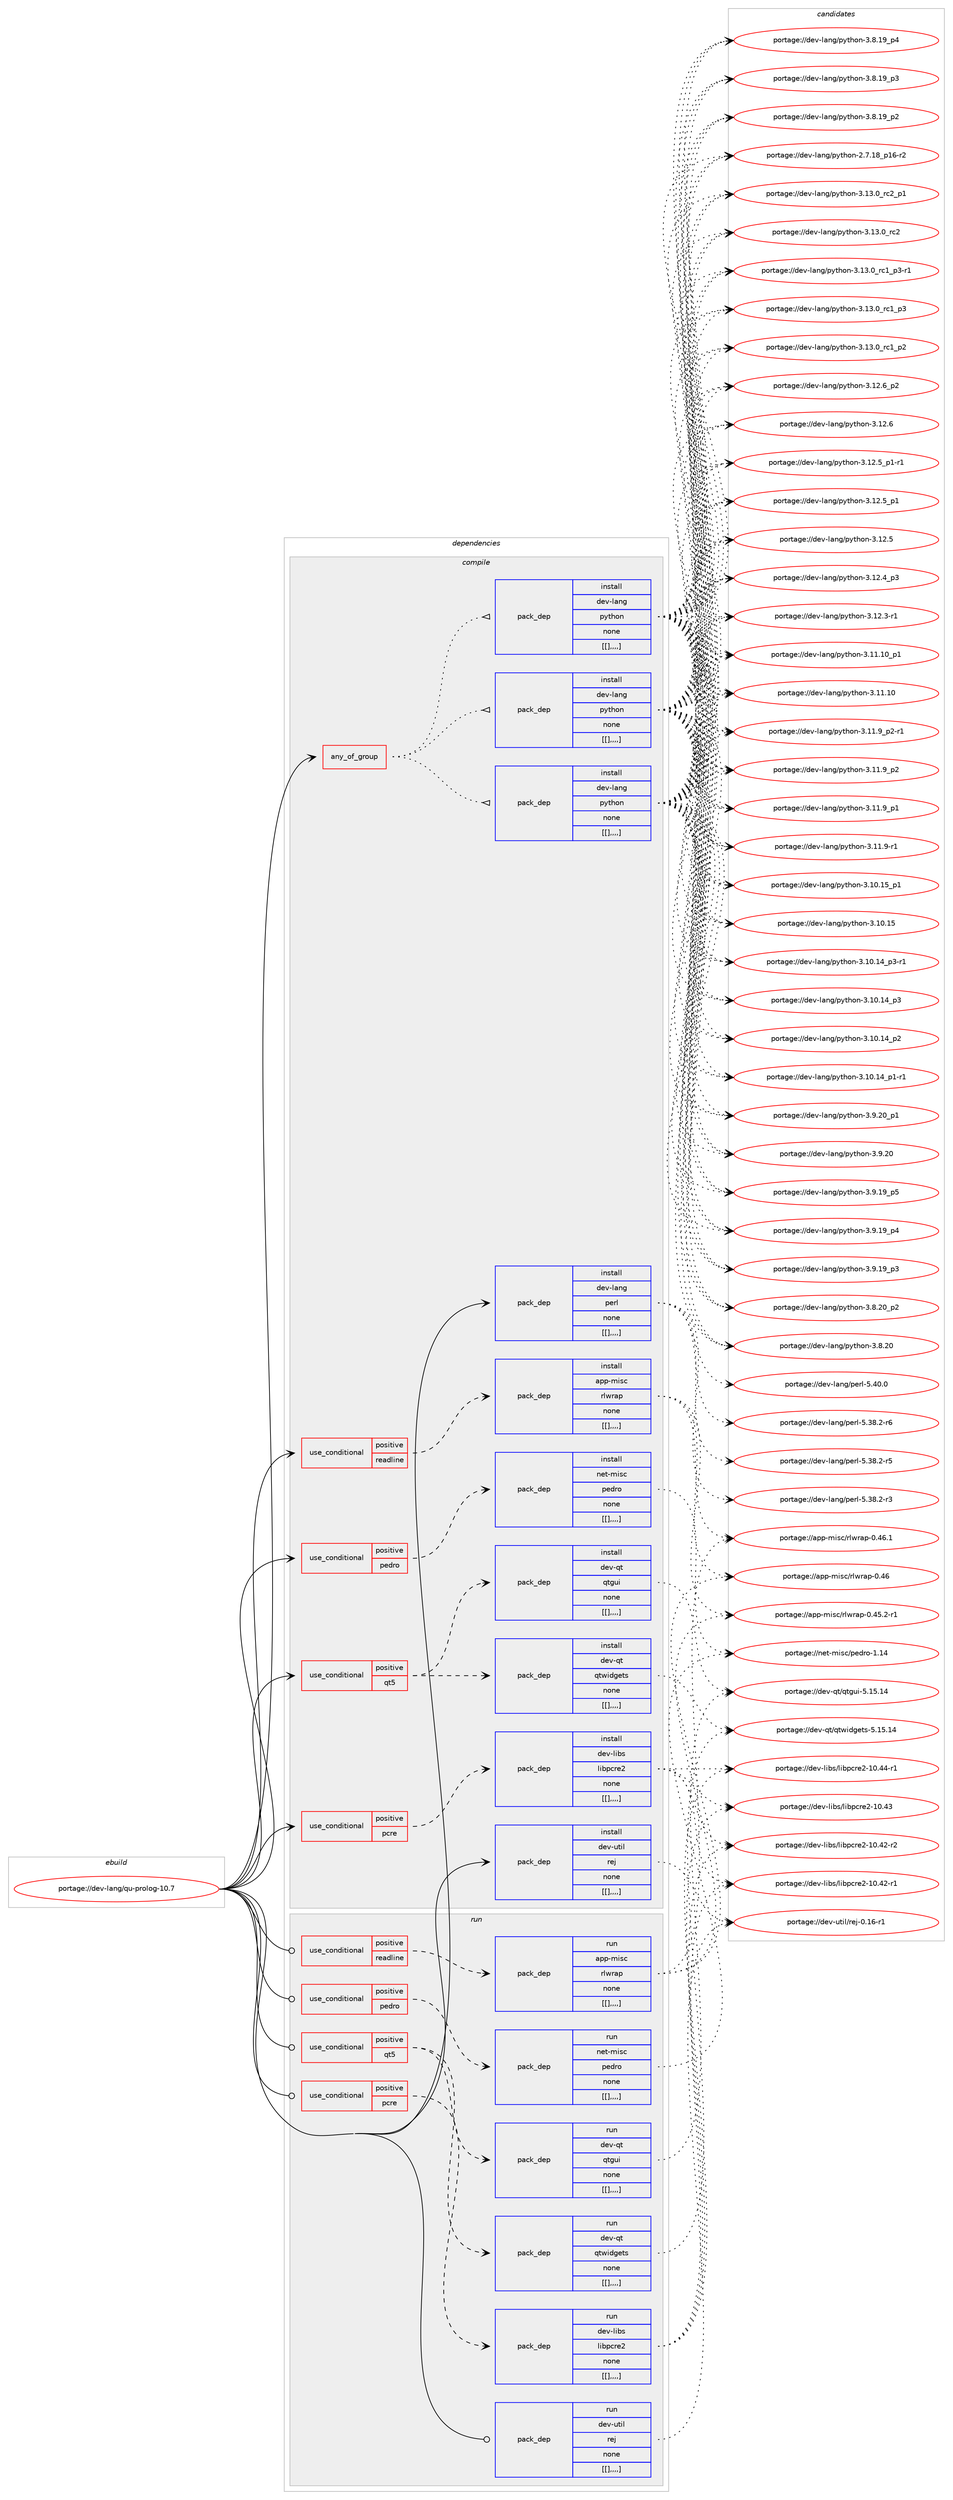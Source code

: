 digraph prolog {

# *************
# Graph options
# *************

newrank=true;
concentrate=true;
compound=true;
graph [rankdir=LR,fontname=Helvetica,fontsize=10,ranksep=1.5];#, ranksep=2.5, nodesep=0.2];
edge  [arrowhead=vee];
node  [fontname=Helvetica,fontsize=10];

# **********
# The ebuild
# **********

subgraph cluster_leftcol {
color=gray;
label=<<i>ebuild</i>>;
id [label="portage://dev-lang/qu-prolog-10.7", color=red, width=4, href="../dev-lang/qu-prolog-10.7.svg"];
}

# ****************
# The dependencies
# ****************

subgraph cluster_midcol {
color=gray;
label=<<i>dependencies</i>>;
subgraph cluster_compile {
fillcolor="#eeeeee";
style=filled;
label=<<i>compile</i>>;
subgraph any952 {
dependency103960 [label=<<TABLE BORDER="0" CELLBORDER="1" CELLSPACING="0" CELLPADDING="4"><TR><TD CELLPADDING="10">any_of_group</TD></TR></TABLE>>, shape=none, color=red];subgraph pack77817 {
dependency103961 [label=<<TABLE BORDER="0" CELLBORDER="1" CELLSPACING="0" CELLPADDING="4" WIDTH="220"><TR><TD ROWSPAN="6" CELLPADDING="30">pack_dep</TD></TR><TR><TD WIDTH="110">install</TD></TR><TR><TD>dev-lang</TD></TR><TR><TD>python</TD></TR><TR><TD>none</TD></TR><TR><TD>[[],,,,]</TD></TR></TABLE>>, shape=none, color=blue];
}
dependency103960:e -> dependency103961:w [weight=20,style="dotted",arrowhead="oinv"];
subgraph pack77818 {
dependency103962 [label=<<TABLE BORDER="0" CELLBORDER="1" CELLSPACING="0" CELLPADDING="4" WIDTH="220"><TR><TD ROWSPAN="6" CELLPADDING="30">pack_dep</TD></TR><TR><TD WIDTH="110">install</TD></TR><TR><TD>dev-lang</TD></TR><TR><TD>python</TD></TR><TR><TD>none</TD></TR><TR><TD>[[],,,,]</TD></TR></TABLE>>, shape=none, color=blue];
}
dependency103960:e -> dependency103962:w [weight=20,style="dotted",arrowhead="oinv"];
subgraph pack77819 {
dependency103963 [label=<<TABLE BORDER="0" CELLBORDER="1" CELLSPACING="0" CELLPADDING="4" WIDTH="220"><TR><TD ROWSPAN="6" CELLPADDING="30">pack_dep</TD></TR><TR><TD WIDTH="110">install</TD></TR><TR><TD>dev-lang</TD></TR><TR><TD>python</TD></TR><TR><TD>none</TD></TR><TR><TD>[[],,,,]</TD></TR></TABLE>>, shape=none, color=blue];
}
dependency103960:e -> dependency103963:w [weight=20,style="dotted",arrowhead="oinv"];
}
id:e -> dependency103960:w [weight=20,style="solid",arrowhead="vee"];
subgraph cond25065 {
dependency103964 [label=<<TABLE BORDER="0" CELLBORDER="1" CELLSPACING="0" CELLPADDING="4"><TR><TD ROWSPAN="3" CELLPADDING="10">use_conditional</TD></TR><TR><TD>positive</TD></TR><TR><TD>pcre</TD></TR></TABLE>>, shape=none, color=red];
subgraph pack77820 {
dependency103965 [label=<<TABLE BORDER="0" CELLBORDER="1" CELLSPACING="0" CELLPADDING="4" WIDTH="220"><TR><TD ROWSPAN="6" CELLPADDING="30">pack_dep</TD></TR><TR><TD WIDTH="110">install</TD></TR><TR><TD>dev-libs</TD></TR><TR><TD>libpcre2</TD></TR><TR><TD>none</TD></TR><TR><TD>[[],,,,]</TD></TR></TABLE>>, shape=none, color=blue];
}
dependency103964:e -> dependency103965:w [weight=20,style="dashed",arrowhead="vee"];
}
id:e -> dependency103964:w [weight=20,style="solid",arrowhead="vee"];
subgraph cond25066 {
dependency103966 [label=<<TABLE BORDER="0" CELLBORDER="1" CELLSPACING="0" CELLPADDING="4"><TR><TD ROWSPAN="3" CELLPADDING="10">use_conditional</TD></TR><TR><TD>positive</TD></TR><TR><TD>pedro</TD></TR></TABLE>>, shape=none, color=red];
subgraph pack77821 {
dependency103967 [label=<<TABLE BORDER="0" CELLBORDER="1" CELLSPACING="0" CELLPADDING="4" WIDTH="220"><TR><TD ROWSPAN="6" CELLPADDING="30">pack_dep</TD></TR><TR><TD WIDTH="110">install</TD></TR><TR><TD>net-misc</TD></TR><TR><TD>pedro</TD></TR><TR><TD>none</TD></TR><TR><TD>[[],,,,]</TD></TR></TABLE>>, shape=none, color=blue];
}
dependency103966:e -> dependency103967:w [weight=20,style="dashed",arrowhead="vee"];
}
id:e -> dependency103966:w [weight=20,style="solid",arrowhead="vee"];
subgraph cond25067 {
dependency103968 [label=<<TABLE BORDER="0" CELLBORDER="1" CELLSPACING="0" CELLPADDING="4"><TR><TD ROWSPAN="3" CELLPADDING="10">use_conditional</TD></TR><TR><TD>positive</TD></TR><TR><TD>qt5</TD></TR></TABLE>>, shape=none, color=red];
subgraph pack77822 {
dependency103969 [label=<<TABLE BORDER="0" CELLBORDER="1" CELLSPACING="0" CELLPADDING="4" WIDTH="220"><TR><TD ROWSPAN="6" CELLPADDING="30">pack_dep</TD></TR><TR><TD WIDTH="110">install</TD></TR><TR><TD>dev-qt</TD></TR><TR><TD>qtwidgets</TD></TR><TR><TD>none</TD></TR><TR><TD>[[],,,,]</TD></TR></TABLE>>, shape=none, color=blue];
}
dependency103968:e -> dependency103969:w [weight=20,style="dashed",arrowhead="vee"];
subgraph pack77823 {
dependency103970 [label=<<TABLE BORDER="0" CELLBORDER="1" CELLSPACING="0" CELLPADDING="4" WIDTH="220"><TR><TD ROWSPAN="6" CELLPADDING="30">pack_dep</TD></TR><TR><TD WIDTH="110">install</TD></TR><TR><TD>dev-qt</TD></TR><TR><TD>qtgui</TD></TR><TR><TD>none</TD></TR><TR><TD>[[],,,,]</TD></TR></TABLE>>, shape=none, color=blue];
}
dependency103968:e -> dependency103970:w [weight=20,style="dashed",arrowhead="vee"];
}
id:e -> dependency103968:w [weight=20,style="solid",arrowhead="vee"];
subgraph cond25068 {
dependency103971 [label=<<TABLE BORDER="0" CELLBORDER="1" CELLSPACING="0" CELLPADDING="4"><TR><TD ROWSPAN="3" CELLPADDING="10">use_conditional</TD></TR><TR><TD>positive</TD></TR><TR><TD>readline</TD></TR></TABLE>>, shape=none, color=red];
subgraph pack77824 {
dependency103972 [label=<<TABLE BORDER="0" CELLBORDER="1" CELLSPACING="0" CELLPADDING="4" WIDTH="220"><TR><TD ROWSPAN="6" CELLPADDING="30">pack_dep</TD></TR><TR><TD WIDTH="110">install</TD></TR><TR><TD>app-misc</TD></TR><TR><TD>rlwrap</TD></TR><TR><TD>none</TD></TR><TR><TD>[[],,,,]</TD></TR></TABLE>>, shape=none, color=blue];
}
dependency103971:e -> dependency103972:w [weight=20,style="dashed",arrowhead="vee"];
}
id:e -> dependency103971:w [weight=20,style="solid",arrowhead="vee"];
subgraph pack77825 {
dependency103973 [label=<<TABLE BORDER="0" CELLBORDER="1" CELLSPACING="0" CELLPADDING="4" WIDTH="220"><TR><TD ROWSPAN="6" CELLPADDING="30">pack_dep</TD></TR><TR><TD WIDTH="110">install</TD></TR><TR><TD>dev-lang</TD></TR><TR><TD>perl</TD></TR><TR><TD>none</TD></TR><TR><TD>[[],,,,]</TD></TR></TABLE>>, shape=none, color=blue];
}
id:e -> dependency103973:w [weight=20,style="solid",arrowhead="vee"];
subgraph pack77826 {
dependency103974 [label=<<TABLE BORDER="0" CELLBORDER="1" CELLSPACING="0" CELLPADDING="4" WIDTH="220"><TR><TD ROWSPAN="6" CELLPADDING="30">pack_dep</TD></TR><TR><TD WIDTH="110">install</TD></TR><TR><TD>dev-util</TD></TR><TR><TD>rej</TD></TR><TR><TD>none</TD></TR><TR><TD>[[],,,,]</TD></TR></TABLE>>, shape=none, color=blue];
}
id:e -> dependency103974:w [weight=20,style="solid",arrowhead="vee"];
}
subgraph cluster_compileandrun {
fillcolor="#eeeeee";
style=filled;
label=<<i>compile and run</i>>;
}
subgraph cluster_run {
fillcolor="#eeeeee";
style=filled;
label=<<i>run</i>>;
subgraph cond25069 {
dependency103975 [label=<<TABLE BORDER="0" CELLBORDER="1" CELLSPACING="0" CELLPADDING="4"><TR><TD ROWSPAN="3" CELLPADDING="10">use_conditional</TD></TR><TR><TD>positive</TD></TR><TR><TD>pcre</TD></TR></TABLE>>, shape=none, color=red];
subgraph pack77827 {
dependency103976 [label=<<TABLE BORDER="0" CELLBORDER="1" CELLSPACING="0" CELLPADDING="4" WIDTH="220"><TR><TD ROWSPAN="6" CELLPADDING="30">pack_dep</TD></TR><TR><TD WIDTH="110">run</TD></TR><TR><TD>dev-libs</TD></TR><TR><TD>libpcre2</TD></TR><TR><TD>none</TD></TR><TR><TD>[[],,,,]</TD></TR></TABLE>>, shape=none, color=blue];
}
dependency103975:e -> dependency103976:w [weight=20,style="dashed",arrowhead="vee"];
}
id:e -> dependency103975:w [weight=20,style="solid",arrowhead="odot"];
subgraph cond25070 {
dependency103977 [label=<<TABLE BORDER="0" CELLBORDER="1" CELLSPACING="0" CELLPADDING="4"><TR><TD ROWSPAN="3" CELLPADDING="10">use_conditional</TD></TR><TR><TD>positive</TD></TR><TR><TD>pedro</TD></TR></TABLE>>, shape=none, color=red];
subgraph pack77828 {
dependency103978 [label=<<TABLE BORDER="0" CELLBORDER="1" CELLSPACING="0" CELLPADDING="4" WIDTH="220"><TR><TD ROWSPAN="6" CELLPADDING="30">pack_dep</TD></TR><TR><TD WIDTH="110">run</TD></TR><TR><TD>net-misc</TD></TR><TR><TD>pedro</TD></TR><TR><TD>none</TD></TR><TR><TD>[[],,,,]</TD></TR></TABLE>>, shape=none, color=blue];
}
dependency103977:e -> dependency103978:w [weight=20,style="dashed",arrowhead="vee"];
}
id:e -> dependency103977:w [weight=20,style="solid",arrowhead="odot"];
subgraph cond25071 {
dependency103979 [label=<<TABLE BORDER="0" CELLBORDER="1" CELLSPACING="0" CELLPADDING="4"><TR><TD ROWSPAN="3" CELLPADDING="10">use_conditional</TD></TR><TR><TD>positive</TD></TR><TR><TD>qt5</TD></TR></TABLE>>, shape=none, color=red];
subgraph pack77829 {
dependency103980 [label=<<TABLE BORDER="0" CELLBORDER="1" CELLSPACING="0" CELLPADDING="4" WIDTH="220"><TR><TD ROWSPAN="6" CELLPADDING="30">pack_dep</TD></TR><TR><TD WIDTH="110">run</TD></TR><TR><TD>dev-qt</TD></TR><TR><TD>qtwidgets</TD></TR><TR><TD>none</TD></TR><TR><TD>[[],,,,]</TD></TR></TABLE>>, shape=none, color=blue];
}
dependency103979:e -> dependency103980:w [weight=20,style="dashed",arrowhead="vee"];
subgraph pack77830 {
dependency103981 [label=<<TABLE BORDER="0" CELLBORDER="1" CELLSPACING="0" CELLPADDING="4" WIDTH="220"><TR><TD ROWSPAN="6" CELLPADDING="30">pack_dep</TD></TR><TR><TD WIDTH="110">run</TD></TR><TR><TD>dev-qt</TD></TR><TR><TD>qtgui</TD></TR><TR><TD>none</TD></TR><TR><TD>[[],,,,]</TD></TR></TABLE>>, shape=none, color=blue];
}
dependency103979:e -> dependency103981:w [weight=20,style="dashed",arrowhead="vee"];
}
id:e -> dependency103979:w [weight=20,style="solid",arrowhead="odot"];
subgraph cond25072 {
dependency103982 [label=<<TABLE BORDER="0" CELLBORDER="1" CELLSPACING="0" CELLPADDING="4"><TR><TD ROWSPAN="3" CELLPADDING="10">use_conditional</TD></TR><TR><TD>positive</TD></TR><TR><TD>readline</TD></TR></TABLE>>, shape=none, color=red];
subgraph pack77831 {
dependency103983 [label=<<TABLE BORDER="0" CELLBORDER="1" CELLSPACING="0" CELLPADDING="4" WIDTH="220"><TR><TD ROWSPAN="6" CELLPADDING="30">pack_dep</TD></TR><TR><TD WIDTH="110">run</TD></TR><TR><TD>app-misc</TD></TR><TR><TD>rlwrap</TD></TR><TR><TD>none</TD></TR><TR><TD>[[],,,,]</TD></TR></TABLE>>, shape=none, color=blue];
}
dependency103982:e -> dependency103983:w [weight=20,style="dashed",arrowhead="vee"];
}
id:e -> dependency103982:w [weight=20,style="solid",arrowhead="odot"];
subgraph pack77832 {
dependency103984 [label=<<TABLE BORDER="0" CELLBORDER="1" CELLSPACING="0" CELLPADDING="4" WIDTH="220"><TR><TD ROWSPAN="6" CELLPADDING="30">pack_dep</TD></TR><TR><TD WIDTH="110">run</TD></TR><TR><TD>dev-util</TD></TR><TR><TD>rej</TD></TR><TR><TD>none</TD></TR><TR><TD>[[],,,,]</TD></TR></TABLE>>, shape=none, color=blue];
}
id:e -> dependency103984:w [weight=20,style="solid",arrowhead="odot"];
}
}

# **************
# The candidates
# **************

subgraph cluster_choices {
rank=same;
color=gray;
label=<<i>candidates</i>>;

subgraph choice77817 {
color=black;
nodesep=1;
choice100101118451089711010347112121116104111110455146495146489511499509511249 [label="portage://dev-lang/python-3.13.0_rc2_p1", color=red, width=4,href="../dev-lang/python-3.13.0_rc2_p1.svg"];
choice10010111845108971101034711212111610411111045514649514648951149950 [label="portage://dev-lang/python-3.13.0_rc2", color=red, width=4,href="../dev-lang/python-3.13.0_rc2.svg"];
choice1001011184510897110103471121211161041111104551464951464895114994995112514511449 [label="portage://dev-lang/python-3.13.0_rc1_p3-r1", color=red, width=4,href="../dev-lang/python-3.13.0_rc1_p3-r1.svg"];
choice100101118451089711010347112121116104111110455146495146489511499499511251 [label="portage://dev-lang/python-3.13.0_rc1_p3", color=red, width=4,href="../dev-lang/python-3.13.0_rc1_p3.svg"];
choice100101118451089711010347112121116104111110455146495146489511499499511250 [label="portage://dev-lang/python-3.13.0_rc1_p2", color=red, width=4,href="../dev-lang/python-3.13.0_rc1_p2.svg"];
choice100101118451089711010347112121116104111110455146495046549511250 [label="portage://dev-lang/python-3.12.6_p2", color=red, width=4,href="../dev-lang/python-3.12.6_p2.svg"];
choice10010111845108971101034711212111610411111045514649504654 [label="portage://dev-lang/python-3.12.6", color=red, width=4,href="../dev-lang/python-3.12.6.svg"];
choice1001011184510897110103471121211161041111104551464950465395112494511449 [label="portage://dev-lang/python-3.12.5_p1-r1", color=red, width=4,href="../dev-lang/python-3.12.5_p1-r1.svg"];
choice100101118451089711010347112121116104111110455146495046539511249 [label="portage://dev-lang/python-3.12.5_p1", color=red, width=4,href="../dev-lang/python-3.12.5_p1.svg"];
choice10010111845108971101034711212111610411111045514649504653 [label="portage://dev-lang/python-3.12.5", color=red, width=4,href="../dev-lang/python-3.12.5.svg"];
choice100101118451089711010347112121116104111110455146495046529511251 [label="portage://dev-lang/python-3.12.4_p3", color=red, width=4,href="../dev-lang/python-3.12.4_p3.svg"];
choice100101118451089711010347112121116104111110455146495046514511449 [label="portage://dev-lang/python-3.12.3-r1", color=red, width=4,href="../dev-lang/python-3.12.3-r1.svg"];
choice10010111845108971101034711212111610411111045514649494649489511249 [label="portage://dev-lang/python-3.11.10_p1", color=red, width=4,href="../dev-lang/python-3.11.10_p1.svg"];
choice1001011184510897110103471121211161041111104551464949464948 [label="portage://dev-lang/python-3.11.10", color=red, width=4,href="../dev-lang/python-3.11.10.svg"];
choice1001011184510897110103471121211161041111104551464949465795112504511449 [label="portage://dev-lang/python-3.11.9_p2-r1", color=red, width=4,href="../dev-lang/python-3.11.9_p2-r1.svg"];
choice100101118451089711010347112121116104111110455146494946579511250 [label="portage://dev-lang/python-3.11.9_p2", color=red, width=4,href="../dev-lang/python-3.11.9_p2.svg"];
choice100101118451089711010347112121116104111110455146494946579511249 [label="portage://dev-lang/python-3.11.9_p1", color=red, width=4,href="../dev-lang/python-3.11.9_p1.svg"];
choice100101118451089711010347112121116104111110455146494946574511449 [label="portage://dev-lang/python-3.11.9-r1", color=red, width=4,href="../dev-lang/python-3.11.9-r1.svg"];
choice10010111845108971101034711212111610411111045514649484649539511249 [label="portage://dev-lang/python-3.10.15_p1", color=red, width=4,href="../dev-lang/python-3.10.15_p1.svg"];
choice1001011184510897110103471121211161041111104551464948464953 [label="portage://dev-lang/python-3.10.15", color=red, width=4,href="../dev-lang/python-3.10.15.svg"];
choice100101118451089711010347112121116104111110455146494846495295112514511449 [label="portage://dev-lang/python-3.10.14_p3-r1", color=red, width=4,href="../dev-lang/python-3.10.14_p3-r1.svg"];
choice10010111845108971101034711212111610411111045514649484649529511251 [label="portage://dev-lang/python-3.10.14_p3", color=red, width=4,href="../dev-lang/python-3.10.14_p3.svg"];
choice10010111845108971101034711212111610411111045514649484649529511250 [label="portage://dev-lang/python-3.10.14_p2", color=red, width=4,href="../dev-lang/python-3.10.14_p2.svg"];
choice100101118451089711010347112121116104111110455146494846495295112494511449 [label="portage://dev-lang/python-3.10.14_p1-r1", color=red, width=4,href="../dev-lang/python-3.10.14_p1-r1.svg"];
choice100101118451089711010347112121116104111110455146574650489511249 [label="portage://dev-lang/python-3.9.20_p1", color=red, width=4,href="../dev-lang/python-3.9.20_p1.svg"];
choice10010111845108971101034711212111610411111045514657465048 [label="portage://dev-lang/python-3.9.20", color=red, width=4,href="../dev-lang/python-3.9.20.svg"];
choice100101118451089711010347112121116104111110455146574649579511253 [label="portage://dev-lang/python-3.9.19_p5", color=red, width=4,href="../dev-lang/python-3.9.19_p5.svg"];
choice100101118451089711010347112121116104111110455146574649579511252 [label="portage://dev-lang/python-3.9.19_p4", color=red, width=4,href="../dev-lang/python-3.9.19_p4.svg"];
choice100101118451089711010347112121116104111110455146574649579511251 [label="portage://dev-lang/python-3.9.19_p3", color=red, width=4,href="../dev-lang/python-3.9.19_p3.svg"];
choice100101118451089711010347112121116104111110455146564650489511250 [label="portage://dev-lang/python-3.8.20_p2", color=red, width=4,href="../dev-lang/python-3.8.20_p2.svg"];
choice10010111845108971101034711212111610411111045514656465048 [label="portage://dev-lang/python-3.8.20", color=red, width=4,href="../dev-lang/python-3.8.20.svg"];
choice100101118451089711010347112121116104111110455146564649579511252 [label="portage://dev-lang/python-3.8.19_p4", color=red, width=4,href="../dev-lang/python-3.8.19_p4.svg"];
choice100101118451089711010347112121116104111110455146564649579511251 [label="portage://dev-lang/python-3.8.19_p3", color=red, width=4,href="../dev-lang/python-3.8.19_p3.svg"];
choice100101118451089711010347112121116104111110455146564649579511250 [label="portage://dev-lang/python-3.8.19_p2", color=red, width=4,href="../dev-lang/python-3.8.19_p2.svg"];
choice100101118451089711010347112121116104111110455046554649569511249544511450 [label="portage://dev-lang/python-2.7.18_p16-r2", color=red, width=4,href="../dev-lang/python-2.7.18_p16-r2.svg"];
dependency103961:e -> choice100101118451089711010347112121116104111110455146495146489511499509511249:w [style=dotted,weight="100"];
dependency103961:e -> choice10010111845108971101034711212111610411111045514649514648951149950:w [style=dotted,weight="100"];
dependency103961:e -> choice1001011184510897110103471121211161041111104551464951464895114994995112514511449:w [style=dotted,weight="100"];
dependency103961:e -> choice100101118451089711010347112121116104111110455146495146489511499499511251:w [style=dotted,weight="100"];
dependency103961:e -> choice100101118451089711010347112121116104111110455146495146489511499499511250:w [style=dotted,weight="100"];
dependency103961:e -> choice100101118451089711010347112121116104111110455146495046549511250:w [style=dotted,weight="100"];
dependency103961:e -> choice10010111845108971101034711212111610411111045514649504654:w [style=dotted,weight="100"];
dependency103961:e -> choice1001011184510897110103471121211161041111104551464950465395112494511449:w [style=dotted,weight="100"];
dependency103961:e -> choice100101118451089711010347112121116104111110455146495046539511249:w [style=dotted,weight="100"];
dependency103961:e -> choice10010111845108971101034711212111610411111045514649504653:w [style=dotted,weight="100"];
dependency103961:e -> choice100101118451089711010347112121116104111110455146495046529511251:w [style=dotted,weight="100"];
dependency103961:e -> choice100101118451089711010347112121116104111110455146495046514511449:w [style=dotted,weight="100"];
dependency103961:e -> choice10010111845108971101034711212111610411111045514649494649489511249:w [style=dotted,weight="100"];
dependency103961:e -> choice1001011184510897110103471121211161041111104551464949464948:w [style=dotted,weight="100"];
dependency103961:e -> choice1001011184510897110103471121211161041111104551464949465795112504511449:w [style=dotted,weight="100"];
dependency103961:e -> choice100101118451089711010347112121116104111110455146494946579511250:w [style=dotted,weight="100"];
dependency103961:e -> choice100101118451089711010347112121116104111110455146494946579511249:w [style=dotted,weight="100"];
dependency103961:e -> choice100101118451089711010347112121116104111110455146494946574511449:w [style=dotted,weight="100"];
dependency103961:e -> choice10010111845108971101034711212111610411111045514649484649539511249:w [style=dotted,weight="100"];
dependency103961:e -> choice1001011184510897110103471121211161041111104551464948464953:w [style=dotted,weight="100"];
dependency103961:e -> choice100101118451089711010347112121116104111110455146494846495295112514511449:w [style=dotted,weight="100"];
dependency103961:e -> choice10010111845108971101034711212111610411111045514649484649529511251:w [style=dotted,weight="100"];
dependency103961:e -> choice10010111845108971101034711212111610411111045514649484649529511250:w [style=dotted,weight="100"];
dependency103961:e -> choice100101118451089711010347112121116104111110455146494846495295112494511449:w [style=dotted,weight="100"];
dependency103961:e -> choice100101118451089711010347112121116104111110455146574650489511249:w [style=dotted,weight="100"];
dependency103961:e -> choice10010111845108971101034711212111610411111045514657465048:w [style=dotted,weight="100"];
dependency103961:e -> choice100101118451089711010347112121116104111110455146574649579511253:w [style=dotted,weight="100"];
dependency103961:e -> choice100101118451089711010347112121116104111110455146574649579511252:w [style=dotted,weight="100"];
dependency103961:e -> choice100101118451089711010347112121116104111110455146574649579511251:w [style=dotted,weight="100"];
dependency103961:e -> choice100101118451089711010347112121116104111110455146564650489511250:w [style=dotted,weight="100"];
dependency103961:e -> choice10010111845108971101034711212111610411111045514656465048:w [style=dotted,weight="100"];
dependency103961:e -> choice100101118451089711010347112121116104111110455146564649579511252:w [style=dotted,weight="100"];
dependency103961:e -> choice100101118451089711010347112121116104111110455146564649579511251:w [style=dotted,weight="100"];
dependency103961:e -> choice100101118451089711010347112121116104111110455146564649579511250:w [style=dotted,weight="100"];
dependency103961:e -> choice100101118451089711010347112121116104111110455046554649569511249544511450:w [style=dotted,weight="100"];
}
subgraph choice77818 {
color=black;
nodesep=1;
choice100101118451089711010347112121116104111110455146495146489511499509511249 [label="portage://dev-lang/python-3.13.0_rc2_p1", color=red, width=4,href="../dev-lang/python-3.13.0_rc2_p1.svg"];
choice10010111845108971101034711212111610411111045514649514648951149950 [label="portage://dev-lang/python-3.13.0_rc2", color=red, width=4,href="../dev-lang/python-3.13.0_rc2.svg"];
choice1001011184510897110103471121211161041111104551464951464895114994995112514511449 [label="portage://dev-lang/python-3.13.0_rc1_p3-r1", color=red, width=4,href="../dev-lang/python-3.13.0_rc1_p3-r1.svg"];
choice100101118451089711010347112121116104111110455146495146489511499499511251 [label="portage://dev-lang/python-3.13.0_rc1_p3", color=red, width=4,href="../dev-lang/python-3.13.0_rc1_p3.svg"];
choice100101118451089711010347112121116104111110455146495146489511499499511250 [label="portage://dev-lang/python-3.13.0_rc1_p2", color=red, width=4,href="../dev-lang/python-3.13.0_rc1_p2.svg"];
choice100101118451089711010347112121116104111110455146495046549511250 [label="portage://dev-lang/python-3.12.6_p2", color=red, width=4,href="../dev-lang/python-3.12.6_p2.svg"];
choice10010111845108971101034711212111610411111045514649504654 [label="portage://dev-lang/python-3.12.6", color=red, width=4,href="../dev-lang/python-3.12.6.svg"];
choice1001011184510897110103471121211161041111104551464950465395112494511449 [label="portage://dev-lang/python-3.12.5_p1-r1", color=red, width=4,href="../dev-lang/python-3.12.5_p1-r1.svg"];
choice100101118451089711010347112121116104111110455146495046539511249 [label="portage://dev-lang/python-3.12.5_p1", color=red, width=4,href="../dev-lang/python-3.12.5_p1.svg"];
choice10010111845108971101034711212111610411111045514649504653 [label="portage://dev-lang/python-3.12.5", color=red, width=4,href="../dev-lang/python-3.12.5.svg"];
choice100101118451089711010347112121116104111110455146495046529511251 [label="portage://dev-lang/python-3.12.4_p3", color=red, width=4,href="../dev-lang/python-3.12.4_p3.svg"];
choice100101118451089711010347112121116104111110455146495046514511449 [label="portage://dev-lang/python-3.12.3-r1", color=red, width=4,href="../dev-lang/python-3.12.3-r1.svg"];
choice10010111845108971101034711212111610411111045514649494649489511249 [label="portage://dev-lang/python-3.11.10_p1", color=red, width=4,href="../dev-lang/python-3.11.10_p1.svg"];
choice1001011184510897110103471121211161041111104551464949464948 [label="portage://dev-lang/python-3.11.10", color=red, width=4,href="../dev-lang/python-3.11.10.svg"];
choice1001011184510897110103471121211161041111104551464949465795112504511449 [label="portage://dev-lang/python-3.11.9_p2-r1", color=red, width=4,href="../dev-lang/python-3.11.9_p2-r1.svg"];
choice100101118451089711010347112121116104111110455146494946579511250 [label="portage://dev-lang/python-3.11.9_p2", color=red, width=4,href="../dev-lang/python-3.11.9_p2.svg"];
choice100101118451089711010347112121116104111110455146494946579511249 [label="portage://dev-lang/python-3.11.9_p1", color=red, width=4,href="../dev-lang/python-3.11.9_p1.svg"];
choice100101118451089711010347112121116104111110455146494946574511449 [label="portage://dev-lang/python-3.11.9-r1", color=red, width=4,href="../dev-lang/python-3.11.9-r1.svg"];
choice10010111845108971101034711212111610411111045514649484649539511249 [label="portage://dev-lang/python-3.10.15_p1", color=red, width=4,href="../dev-lang/python-3.10.15_p1.svg"];
choice1001011184510897110103471121211161041111104551464948464953 [label="portage://dev-lang/python-3.10.15", color=red, width=4,href="../dev-lang/python-3.10.15.svg"];
choice100101118451089711010347112121116104111110455146494846495295112514511449 [label="portage://dev-lang/python-3.10.14_p3-r1", color=red, width=4,href="../dev-lang/python-3.10.14_p3-r1.svg"];
choice10010111845108971101034711212111610411111045514649484649529511251 [label="portage://dev-lang/python-3.10.14_p3", color=red, width=4,href="../dev-lang/python-3.10.14_p3.svg"];
choice10010111845108971101034711212111610411111045514649484649529511250 [label="portage://dev-lang/python-3.10.14_p2", color=red, width=4,href="../dev-lang/python-3.10.14_p2.svg"];
choice100101118451089711010347112121116104111110455146494846495295112494511449 [label="portage://dev-lang/python-3.10.14_p1-r1", color=red, width=4,href="../dev-lang/python-3.10.14_p1-r1.svg"];
choice100101118451089711010347112121116104111110455146574650489511249 [label="portage://dev-lang/python-3.9.20_p1", color=red, width=4,href="../dev-lang/python-3.9.20_p1.svg"];
choice10010111845108971101034711212111610411111045514657465048 [label="portage://dev-lang/python-3.9.20", color=red, width=4,href="../dev-lang/python-3.9.20.svg"];
choice100101118451089711010347112121116104111110455146574649579511253 [label="portage://dev-lang/python-3.9.19_p5", color=red, width=4,href="../dev-lang/python-3.9.19_p5.svg"];
choice100101118451089711010347112121116104111110455146574649579511252 [label="portage://dev-lang/python-3.9.19_p4", color=red, width=4,href="../dev-lang/python-3.9.19_p4.svg"];
choice100101118451089711010347112121116104111110455146574649579511251 [label="portage://dev-lang/python-3.9.19_p3", color=red, width=4,href="../dev-lang/python-3.9.19_p3.svg"];
choice100101118451089711010347112121116104111110455146564650489511250 [label="portage://dev-lang/python-3.8.20_p2", color=red, width=4,href="../dev-lang/python-3.8.20_p2.svg"];
choice10010111845108971101034711212111610411111045514656465048 [label="portage://dev-lang/python-3.8.20", color=red, width=4,href="../dev-lang/python-3.8.20.svg"];
choice100101118451089711010347112121116104111110455146564649579511252 [label="portage://dev-lang/python-3.8.19_p4", color=red, width=4,href="../dev-lang/python-3.8.19_p4.svg"];
choice100101118451089711010347112121116104111110455146564649579511251 [label="portage://dev-lang/python-3.8.19_p3", color=red, width=4,href="../dev-lang/python-3.8.19_p3.svg"];
choice100101118451089711010347112121116104111110455146564649579511250 [label="portage://dev-lang/python-3.8.19_p2", color=red, width=4,href="../dev-lang/python-3.8.19_p2.svg"];
choice100101118451089711010347112121116104111110455046554649569511249544511450 [label="portage://dev-lang/python-2.7.18_p16-r2", color=red, width=4,href="../dev-lang/python-2.7.18_p16-r2.svg"];
dependency103962:e -> choice100101118451089711010347112121116104111110455146495146489511499509511249:w [style=dotted,weight="100"];
dependency103962:e -> choice10010111845108971101034711212111610411111045514649514648951149950:w [style=dotted,weight="100"];
dependency103962:e -> choice1001011184510897110103471121211161041111104551464951464895114994995112514511449:w [style=dotted,weight="100"];
dependency103962:e -> choice100101118451089711010347112121116104111110455146495146489511499499511251:w [style=dotted,weight="100"];
dependency103962:e -> choice100101118451089711010347112121116104111110455146495146489511499499511250:w [style=dotted,weight="100"];
dependency103962:e -> choice100101118451089711010347112121116104111110455146495046549511250:w [style=dotted,weight="100"];
dependency103962:e -> choice10010111845108971101034711212111610411111045514649504654:w [style=dotted,weight="100"];
dependency103962:e -> choice1001011184510897110103471121211161041111104551464950465395112494511449:w [style=dotted,weight="100"];
dependency103962:e -> choice100101118451089711010347112121116104111110455146495046539511249:w [style=dotted,weight="100"];
dependency103962:e -> choice10010111845108971101034711212111610411111045514649504653:w [style=dotted,weight="100"];
dependency103962:e -> choice100101118451089711010347112121116104111110455146495046529511251:w [style=dotted,weight="100"];
dependency103962:e -> choice100101118451089711010347112121116104111110455146495046514511449:w [style=dotted,weight="100"];
dependency103962:e -> choice10010111845108971101034711212111610411111045514649494649489511249:w [style=dotted,weight="100"];
dependency103962:e -> choice1001011184510897110103471121211161041111104551464949464948:w [style=dotted,weight="100"];
dependency103962:e -> choice1001011184510897110103471121211161041111104551464949465795112504511449:w [style=dotted,weight="100"];
dependency103962:e -> choice100101118451089711010347112121116104111110455146494946579511250:w [style=dotted,weight="100"];
dependency103962:e -> choice100101118451089711010347112121116104111110455146494946579511249:w [style=dotted,weight="100"];
dependency103962:e -> choice100101118451089711010347112121116104111110455146494946574511449:w [style=dotted,weight="100"];
dependency103962:e -> choice10010111845108971101034711212111610411111045514649484649539511249:w [style=dotted,weight="100"];
dependency103962:e -> choice1001011184510897110103471121211161041111104551464948464953:w [style=dotted,weight="100"];
dependency103962:e -> choice100101118451089711010347112121116104111110455146494846495295112514511449:w [style=dotted,weight="100"];
dependency103962:e -> choice10010111845108971101034711212111610411111045514649484649529511251:w [style=dotted,weight="100"];
dependency103962:e -> choice10010111845108971101034711212111610411111045514649484649529511250:w [style=dotted,weight="100"];
dependency103962:e -> choice100101118451089711010347112121116104111110455146494846495295112494511449:w [style=dotted,weight="100"];
dependency103962:e -> choice100101118451089711010347112121116104111110455146574650489511249:w [style=dotted,weight="100"];
dependency103962:e -> choice10010111845108971101034711212111610411111045514657465048:w [style=dotted,weight="100"];
dependency103962:e -> choice100101118451089711010347112121116104111110455146574649579511253:w [style=dotted,weight="100"];
dependency103962:e -> choice100101118451089711010347112121116104111110455146574649579511252:w [style=dotted,weight="100"];
dependency103962:e -> choice100101118451089711010347112121116104111110455146574649579511251:w [style=dotted,weight="100"];
dependency103962:e -> choice100101118451089711010347112121116104111110455146564650489511250:w [style=dotted,weight="100"];
dependency103962:e -> choice10010111845108971101034711212111610411111045514656465048:w [style=dotted,weight="100"];
dependency103962:e -> choice100101118451089711010347112121116104111110455146564649579511252:w [style=dotted,weight="100"];
dependency103962:e -> choice100101118451089711010347112121116104111110455146564649579511251:w [style=dotted,weight="100"];
dependency103962:e -> choice100101118451089711010347112121116104111110455146564649579511250:w [style=dotted,weight="100"];
dependency103962:e -> choice100101118451089711010347112121116104111110455046554649569511249544511450:w [style=dotted,weight="100"];
}
subgraph choice77819 {
color=black;
nodesep=1;
choice100101118451089711010347112121116104111110455146495146489511499509511249 [label="portage://dev-lang/python-3.13.0_rc2_p1", color=red, width=4,href="../dev-lang/python-3.13.0_rc2_p1.svg"];
choice10010111845108971101034711212111610411111045514649514648951149950 [label="portage://dev-lang/python-3.13.0_rc2", color=red, width=4,href="../dev-lang/python-3.13.0_rc2.svg"];
choice1001011184510897110103471121211161041111104551464951464895114994995112514511449 [label="portage://dev-lang/python-3.13.0_rc1_p3-r1", color=red, width=4,href="../dev-lang/python-3.13.0_rc1_p3-r1.svg"];
choice100101118451089711010347112121116104111110455146495146489511499499511251 [label="portage://dev-lang/python-3.13.0_rc1_p3", color=red, width=4,href="../dev-lang/python-3.13.0_rc1_p3.svg"];
choice100101118451089711010347112121116104111110455146495146489511499499511250 [label="portage://dev-lang/python-3.13.0_rc1_p2", color=red, width=4,href="../dev-lang/python-3.13.0_rc1_p2.svg"];
choice100101118451089711010347112121116104111110455146495046549511250 [label="portage://dev-lang/python-3.12.6_p2", color=red, width=4,href="../dev-lang/python-3.12.6_p2.svg"];
choice10010111845108971101034711212111610411111045514649504654 [label="portage://dev-lang/python-3.12.6", color=red, width=4,href="../dev-lang/python-3.12.6.svg"];
choice1001011184510897110103471121211161041111104551464950465395112494511449 [label="portage://dev-lang/python-3.12.5_p1-r1", color=red, width=4,href="../dev-lang/python-3.12.5_p1-r1.svg"];
choice100101118451089711010347112121116104111110455146495046539511249 [label="portage://dev-lang/python-3.12.5_p1", color=red, width=4,href="../dev-lang/python-3.12.5_p1.svg"];
choice10010111845108971101034711212111610411111045514649504653 [label="portage://dev-lang/python-3.12.5", color=red, width=4,href="../dev-lang/python-3.12.5.svg"];
choice100101118451089711010347112121116104111110455146495046529511251 [label="portage://dev-lang/python-3.12.4_p3", color=red, width=4,href="../dev-lang/python-3.12.4_p3.svg"];
choice100101118451089711010347112121116104111110455146495046514511449 [label="portage://dev-lang/python-3.12.3-r1", color=red, width=4,href="../dev-lang/python-3.12.3-r1.svg"];
choice10010111845108971101034711212111610411111045514649494649489511249 [label="portage://dev-lang/python-3.11.10_p1", color=red, width=4,href="../dev-lang/python-3.11.10_p1.svg"];
choice1001011184510897110103471121211161041111104551464949464948 [label="portage://dev-lang/python-3.11.10", color=red, width=4,href="../dev-lang/python-3.11.10.svg"];
choice1001011184510897110103471121211161041111104551464949465795112504511449 [label="portage://dev-lang/python-3.11.9_p2-r1", color=red, width=4,href="../dev-lang/python-3.11.9_p2-r1.svg"];
choice100101118451089711010347112121116104111110455146494946579511250 [label="portage://dev-lang/python-3.11.9_p2", color=red, width=4,href="../dev-lang/python-3.11.9_p2.svg"];
choice100101118451089711010347112121116104111110455146494946579511249 [label="portage://dev-lang/python-3.11.9_p1", color=red, width=4,href="../dev-lang/python-3.11.9_p1.svg"];
choice100101118451089711010347112121116104111110455146494946574511449 [label="portage://dev-lang/python-3.11.9-r1", color=red, width=4,href="../dev-lang/python-3.11.9-r1.svg"];
choice10010111845108971101034711212111610411111045514649484649539511249 [label="portage://dev-lang/python-3.10.15_p1", color=red, width=4,href="../dev-lang/python-3.10.15_p1.svg"];
choice1001011184510897110103471121211161041111104551464948464953 [label="portage://dev-lang/python-3.10.15", color=red, width=4,href="../dev-lang/python-3.10.15.svg"];
choice100101118451089711010347112121116104111110455146494846495295112514511449 [label="portage://dev-lang/python-3.10.14_p3-r1", color=red, width=4,href="../dev-lang/python-3.10.14_p3-r1.svg"];
choice10010111845108971101034711212111610411111045514649484649529511251 [label="portage://dev-lang/python-3.10.14_p3", color=red, width=4,href="../dev-lang/python-3.10.14_p3.svg"];
choice10010111845108971101034711212111610411111045514649484649529511250 [label="portage://dev-lang/python-3.10.14_p2", color=red, width=4,href="../dev-lang/python-3.10.14_p2.svg"];
choice100101118451089711010347112121116104111110455146494846495295112494511449 [label="portage://dev-lang/python-3.10.14_p1-r1", color=red, width=4,href="../dev-lang/python-3.10.14_p1-r1.svg"];
choice100101118451089711010347112121116104111110455146574650489511249 [label="portage://dev-lang/python-3.9.20_p1", color=red, width=4,href="../dev-lang/python-3.9.20_p1.svg"];
choice10010111845108971101034711212111610411111045514657465048 [label="portage://dev-lang/python-3.9.20", color=red, width=4,href="../dev-lang/python-3.9.20.svg"];
choice100101118451089711010347112121116104111110455146574649579511253 [label="portage://dev-lang/python-3.9.19_p5", color=red, width=4,href="../dev-lang/python-3.9.19_p5.svg"];
choice100101118451089711010347112121116104111110455146574649579511252 [label="portage://dev-lang/python-3.9.19_p4", color=red, width=4,href="../dev-lang/python-3.9.19_p4.svg"];
choice100101118451089711010347112121116104111110455146574649579511251 [label="portage://dev-lang/python-3.9.19_p3", color=red, width=4,href="../dev-lang/python-3.9.19_p3.svg"];
choice100101118451089711010347112121116104111110455146564650489511250 [label="portage://dev-lang/python-3.8.20_p2", color=red, width=4,href="../dev-lang/python-3.8.20_p2.svg"];
choice10010111845108971101034711212111610411111045514656465048 [label="portage://dev-lang/python-3.8.20", color=red, width=4,href="../dev-lang/python-3.8.20.svg"];
choice100101118451089711010347112121116104111110455146564649579511252 [label="portage://dev-lang/python-3.8.19_p4", color=red, width=4,href="../dev-lang/python-3.8.19_p4.svg"];
choice100101118451089711010347112121116104111110455146564649579511251 [label="portage://dev-lang/python-3.8.19_p3", color=red, width=4,href="../dev-lang/python-3.8.19_p3.svg"];
choice100101118451089711010347112121116104111110455146564649579511250 [label="portage://dev-lang/python-3.8.19_p2", color=red, width=4,href="../dev-lang/python-3.8.19_p2.svg"];
choice100101118451089711010347112121116104111110455046554649569511249544511450 [label="portage://dev-lang/python-2.7.18_p16-r2", color=red, width=4,href="../dev-lang/python-2.7.18_p16-r2.svg"];
dependency103963:e -> choice100101118451089711010347112121116104111110455146495146489511499509511249:w [style=dotted,weight="100"];
dependency103963:e -> choice10010111845108971101034711212111610411111045514649514648951149950:w [style=dotted,weight="100"];
dependency103963:e -> choice1001011184510897110103471121211161041111104551464951464895114994995112514511449:w [style=dotted,weight="100"];
dependency103963:e -> choice100101118451089711010347112121116104111110455146495146489511499499511251:w [style=dotted,weight="100"];
dependency103963:e -> choice100101118451089711010347112121116104111110455146495146489511499499511250:w [style=dotted,weight="100"];
dependency103963:e -> choice100101118451089711010347112121116104111110455146495046549511250:w [style=dotted,weight="100"];
dependency103963:e -> choice10010111845108971101034711212111610411111045514649504654:w [style=dotted,weight="100"];
dependency103963:e -> choice1001011184510897110103471121211161041111104551464950465395112494511449:w [style=dotted,weight="100"];
dependency103963:e -> choice100101118451089711010347112121116104111110455146495046539511249:w [style=dotted,weight="100"];
dependency103963:e -> choice10010111845108971101034711212111610411111045514649504653:w [style=dotted,weight="100"];
dependency103963:e -> choice100101118451089711010347112121116104111110455146495046529511251:w [style=dotted,weight="100"];
dependency103963:e -> choice100101118451089711010347112121116104111110455146495046514511449:w [style=dotted,weight="100"];
dependency103963:e -> choice10010111845108971101034711212111610411111045514649494649489511249:w [style=dotted,weight="100"];
dependency103963:e -> choice1001011184510897110103471121211161041111104551464949464948:w [style=dotted,weight="100"];
dependency103963:e -> choice1001011184510897110103471121211161041111104551464949465795112504511449:w [style=dotted,weight="100"];
dependency103963:e -> choice100101118451089711010347112121116104111110455146494946579511250:w [style=dotted,weight="100"];
dependency103963:e -> choice100101118451089711010347112121116104111110455146494946579511249:w [style=dotted,weight="100"];
dependency103963:e -> choice100101118451089711010347112121116104111110455146494946574511449:w [style=dotted,weight="100"];
dependency103963:e -> choice10010111845108971101034711212111610411111045514649484649539511249:w [style=dotted,weight="100"];
dependency103963:e -> choice1001011184510897110103471121211161041111104551464948464953:w [style=dotted,weight="100"];
dependency103963:e -> choice100101118451089711010347112121116104111110455146494846495295112514511449:w [style=dotted,weight="100"];
dependency103963:e -> choice10010111845108971101034711212111610411111045514649484649529511251:w [style=dotted,weight="100"];
dependency103963:e -> choice10010111845108971101034711212111610411111045514649484649529511250:w [style=dotted,weight="100"];
dependency103963:e -> choice100101118451089711010347112121116104111110455146494846495295112494511449:w [style=dotted,weight="100"];
dependency103963:e -> choice100101118451089711010347112121116104111110455146574650489511249:w [style=dotted,weight="100"];
dependency103963:e -> choice10010111845108971101034711212111610411111045514657465048:w [style=dotted,weight="100"];
dependency103963:e -> choice100101118451089711010347112121116104111110455146574649579511253:w [style=dotted,weight="100"];
dependency103963:e -> choice100101118451089711010347112121116104111110455146574649579511252:w [style=dotted,weight="100"];
dependency103963:e -> choice100101118451089711010347112121116104111110455146574649579511251:w [style=dotted,weight="100"];
dependency103963:e -> choice100101118451089711010347112121116104111110455146564650489511250:w [style=dotted,weight="100"];
dependency103963:e -> choice10010111845108971101034711212111610411111045514656465048:w [style=dotted,weight="100"];
dependency103963:e -> choice100101118451089711010347112121116104111110455146564649579511252:w [style=dotted,weight="100"];
dependency103963:e -> choice100101118451089711010347112121116104111110455146564649579511251:w [style=dotted,weight="100"];
dependency103963:e -> choice100101118451089711010347112121116104111110455146564649579511250:w [style=dotted,weight="100"];
dependency103963:e -> choice100101118451089711010347112121116104111110455046554649569511249544511450:w [style=dotted,weight="100"];
}
subgraph choice77820 {
color=black;
nodesep=1;
choice1001011184510810598115471081059811299114101504549484652524511449 [label="portage://dev-libs/libpcre2-10.44-r1", color=red, width=4,href="../dev-libs/libpcre2-10.44-r1.svg"];
choice100101118451081059811547108105981129911410150454948465251 [label="portage://dev-libs/libpcre2-10.43", color=red, width=4,href="../dev-libs/libpcre2-10.43.svg"];
choice1001011184510810598115471081059811299114101504549484652504511450 [label="portage://dev-libs/libpcre2-10.42-r2", color=red, width=4,href="../dev-libs/libpcre2-10.42-r2.svg"];
choice1001011184510810598115471081059811299114101504549484652504511449 [label="portage://dev-libs/libpcre2-10.42-r1", color=red, width=4,href="../dev-libs/libpcre2-10.42-r1.svg"];
dependency103965:e -> choice1001011184510810598115471081059811299114101504549484652524511449:w [style=dotted,weight="100"];
dependency103965:e -> choice100101118451081059811547108105981129911410150454948465251:w [style=dotted,weight="100"];
dependency103965:e -> choice1001011184510810598115471081059811299114101504549484652504511450:w [style=dotted,weight="100"];
dependency103965:e -> choice1001011184510810598115471081059811299114101504549484652504511449:w [style=dotted,weight="100"];
}
subgraph choice77821 {
color=black;
nodesep=1;
choice1101011164510910511599471121011001141114549464952 [label="portage://net-misc/pedro-1.14", color=red, width=4,href="../net-misc/pedro-1.14.svg"];
dependency103967:e -> choice1101011164510910511599471121011001141114549464952:w [style=dotted,weight="100"];
}
subgraph choice77822 {
color=black;
nodesep=1;
choice10010111845113116471131161191051001031011161154553464953464952 [label="portage://dev-qt/qtwidgets-5.15.14", color=red, width=4,href="../dev-qt/qtwidgets-5.15.14.svg"];
dependency103969:e -> choice10010111845113116471131161191051001031011161154553464953464952:w [style=dotted,weight="100"];
}
subgraph choice77823 {
color=black;
nodesep=1;
choice10010111845113116471131161031171054553464953464952 [label="portage://dev-qt/qtgui-5.15.14", color=red, width=4,href="../dev-qt/qtgui-5.15.14.svg"];
dependency103970:e -> choice10010111845113116471131161031171054553464953464952:w [style=dotted,weight="100"];
}
subgraph choice77824 {
color=black;
nodesep=1;
choice971121124510910511599471141081191149711245484652544649 [label="portage://app-misc/rlwrap-0.46.1", color=red, width=4,href="../app-misc/rlwrap-0.46.1.svg"];
choice97112112451091051159947114108119114971124548465254 [label="portage://app-misc/rlwrap-0.46", color=red, width=4,href="../app-misc/rlwrap-0.46.svg"];
choice9711211245109105115994711410811911497112454846525346504511449 [label="portage://app-misc/rlwrap-0.45.2-r1", color=red, width=4,href="../app-misc/rlwrap-0.45.2-r1.svg"];
dependency103972:e -> choice971121124510910511599471141081191149711245484652544649:w [style=dotted,weight="100"];
dependency103972:e -> choice97112112451091051159947114108119114971124548465254:w [style=dotted,weight="100"];
dependency103972:e -> choice9711211245109105115994711410811911497112454846525346504511449:w [style=dotted,weight="100"];
}
subgraph choice77825 {
color=black;
nodesep=1;
choice10010111845108971101034711210111410845534652484648 [label="portage://dev-lang/perl-5.40.0", color=red, width=4,href="../dev-lang/perl-5.40.0.svg"];
choice100101118451089711010347112101114108455346515646504511454 [label="portage://dev-lang/perl-5.38.2-r6", color=red, width=4,href="../dev-lang/perl-5.38.2-r6.svg"];
choice100101118451089711010347112101114108455346515646504511453 [label="portage://dev-lang/perl-5.38.2-r5", color=red, width=4,href="../dev-lang/perl-5.38.2-r5.svg"];
choice100101118451089711010347112101114108455346515646504511451 [label="portage://dev-lang/perl-5.38.2-r3", color=red, width=4,href="../dev-lang/perl-5.38.2-r3.svg"];
dependency103973:e -> choice10010111845108971101034711210111410845534652484648:w [style=dotted,weight="100"];
dependency103973:e -> choice100101118451089711010347112101114108455346515646504511454:w [style=dotted,weight="100"];
dependency103973:e -> choice100101118451089711010347112101114108455346515646504511453:w [style=dotted,weight="100"];
dependency103973:e -> choice100101118451089711010347112101114108455346515646504511451:w [style=dotted,weight="100"];
}
subgraph choice77826 {
color=black;
nodesep=1;
choice100101118451171161051084711410110645484649544511449 [label="portage://dev-util/rej-0.16-r1", color=red, width=4,href="../dev-util/rej-0.16-r1.svg"];
dependency103974:e -> choice100101118451171161051084711410110645484649544511449:w [style=dotted,weight="100"];
}
subgraph choice77827 {
color=black;
nodesep=1;
choice1001011184510810598115471081059811299114101504549484652524511449 [label="portage://dev-libs/libpcre2-10.44-r1", color=red, width=4,href="../dev-libs/libpcre2-10.44-r1.svg"];
choice100101118451081059811547108105981129911410150454948465251 [label="portage://dev-libs/libpcre2-10.43", color=red, width=4,href="../dev-libs/libpcre2-10.43.svg"];
choice1001011184510810598115471081059811299114101504549484652504511450 [label="portage://dev-libs/libpcre2-10.42-r2", color=red, width=4,href="../dev-libs/libpcre2-10.42-r2.svg"];
choice1001011184510810598115471081059811299114101504549484652504511449 [label="portage://dev-libs/libpcre2-10.42-r1", color=red, width=4,href="../dev-libs/libpcre2-10.42-r1.svg"];
dependency103976:e -> choice1001011184510810598115471081059811299114101504549484652524511449:w [style=dotted,weight="100"];
dependency103976:e -> choice100101118451081059811547108105981129911410150454948465251:w [style=dotted,weight="100"];
dependency103976:e -> choice1001011184510810598115471081059811299114101504549484652504511450:w [style=dotted,weight="100"];
dependency103976:e -> choice1001011184510810598115471081059811299114101504549484652504511449:w [style=dotted,weight="100"];
}
subgraph choice77828 {
color=black;
nodesep=1;
choice1101011164510910511599471121011001141114549464952 [label="portage://net-misc/pedro-1.14", color=red, width=4,href="../net-misc/pedro-1.14.svg"];
dependency103978:e -> choice1101011164510910511599471121011001141114549464952:w [style=dotted,weight="100"];
}
subgraph choice77829 {
color=black;
nodesep=1;
choice10010111845113116471131161191051001031011161154553464953464952 [label="portage://dev-qt/qtwidgets-5.15.14", color=red, width=4,href="../dev-qt/qtwidgets-5.15.14.svg"];
dependency103980:e -> choice10010111845113116471131161191051001031011161154553464953464952:w [style=dotted,weight="100"];
}
subgraph choice77830 {
color=black;
nodesep=1;
choice10010111845113116471131161031171054553464953464952 [label="portage://dev-qt/qtgui-5.15.14", color=red, width=4,href="../dev-qt/qtgui-5.15.14.svg"];
dependency103981:e -> choice10010111845113116471131161031171054553464953464952:w [style=dotted,weight="100"];
}
subgraph choice77831 {
color=black;
nodesep=1;
choice971121124510910511599471141081191149711245484652544649 [label="portage://app-misc/rlwrap-0.46.1", color=red, width=4,href="../app-misc/rlwrap-0.46.1.svg"];
choice97112112451091051159947114108119114971124548465254 [label="portage://app-misc/rlwrap-0.46", color=red, width=4,href="../app-misc/rlwrap-0.46.svg"];
choice9711211245109105115994711410811911497112454846525346504511449 [label="portage://app-misc/rlwrap-0.45.2-r1", color=red, width=4,href="../app-misc/rlwrap-0.45.2-r1.svg"];
dependency103983:e -> choice971121124510910511599471141081191149711245484652544649:w [style=dotted,weight="100"];
dependency103983:e -> choice97112112451091051159947114108119114971124548465254:w [style=dotted,weight="100"];
dependency103983:e -> choice9711211245109105115994711410811911497112454846525346504511449:w [style=dotted,weight="100"];
}
subgraph choice77832 {
color=black;
nodesep=1;
choice100101118451171161051084711410110645484649544511449 [label="portage://dev-util/rej-0.16-r1", color=red, width=4,href="../dev-util/rej-0.16-r1.svg"];
dependency103984:e -> choice100101118451171161051084711410110645484649544511449:w [style=dotted,weight="100"];
}
}

}
